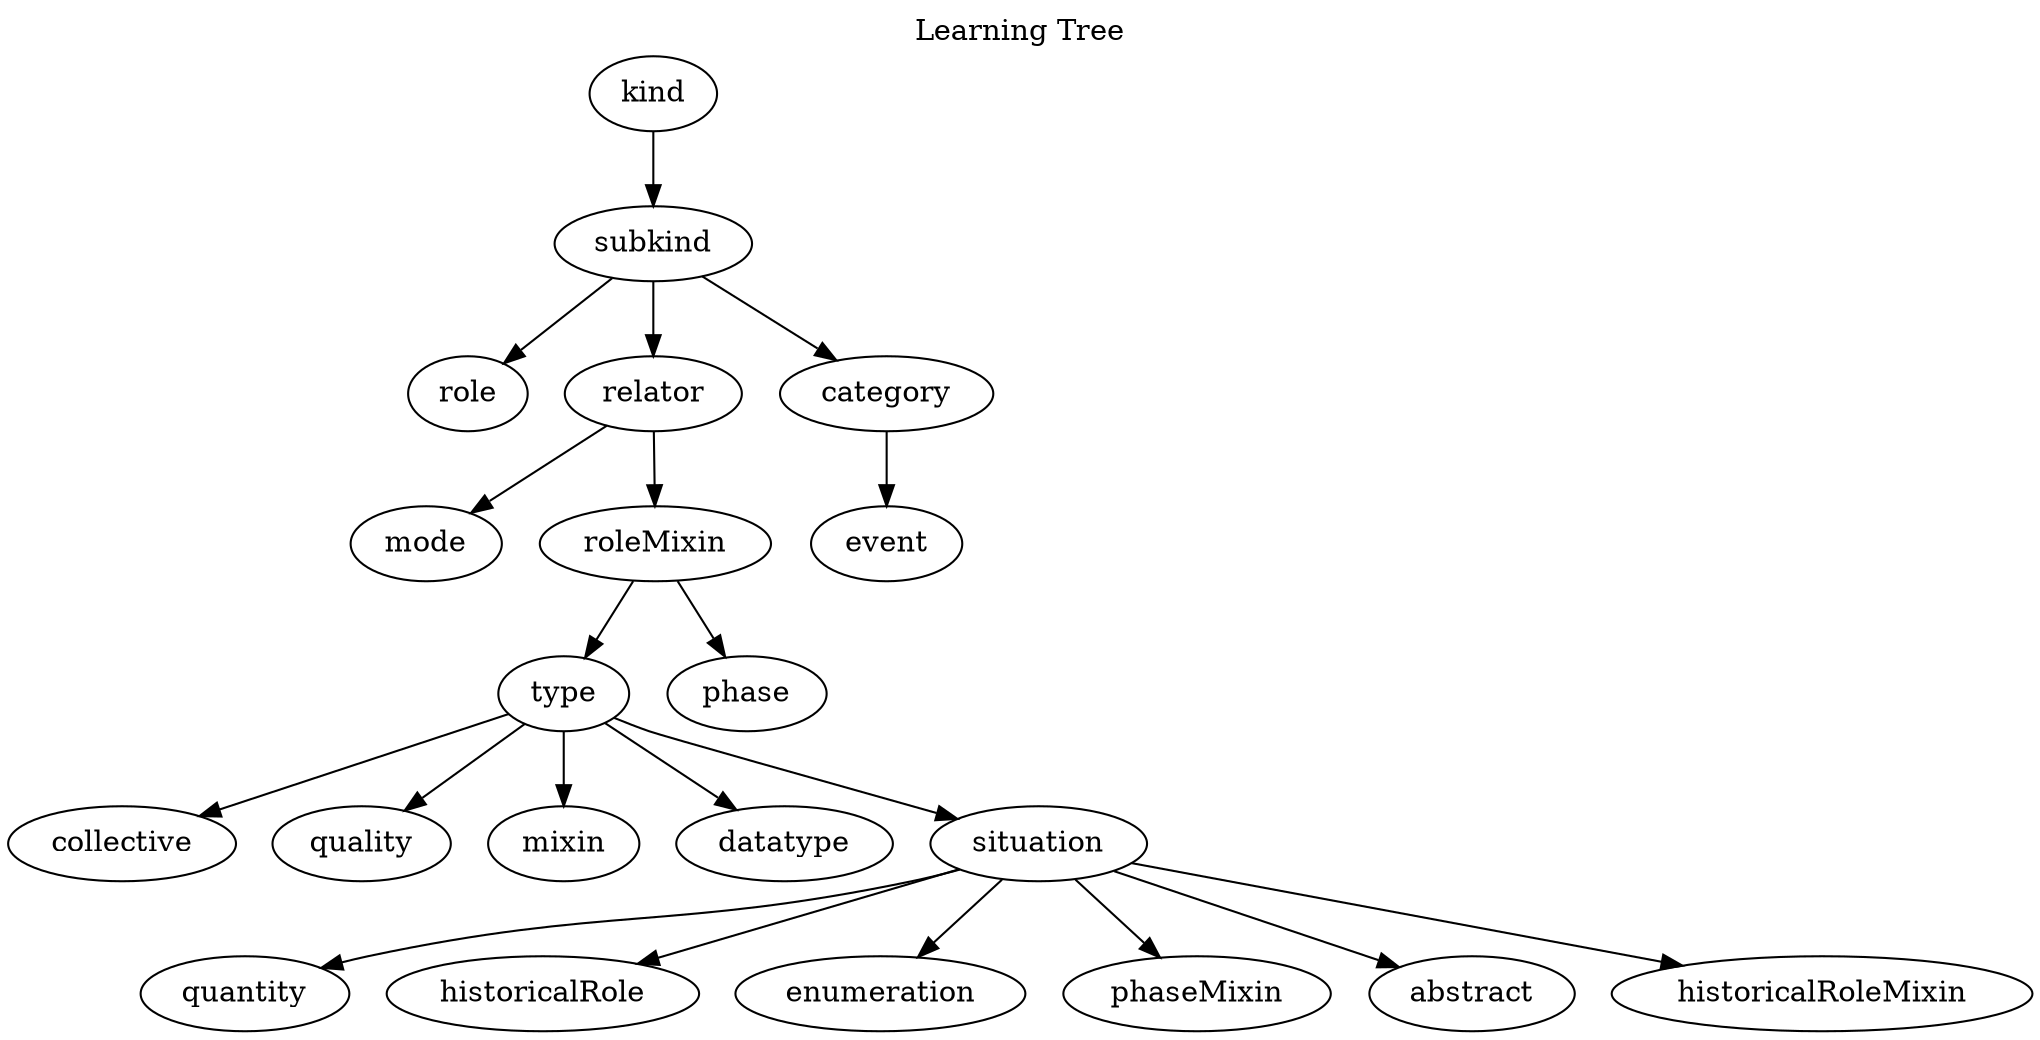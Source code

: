 strict digraph  {
label="Learning Tree";
labelloc=t;
labeljust=c;
kind;
subkind;
role;
relator;
category;
mode;
roleMixin;
event;
type;
phase;
collective;
quality;
mixin;
datatype;
situation;
quantity;
historicalRole;
enumeration;
phaseMixin;
abstract;
historicalRoleMixin;
kind -> subkind;
subkind -> role;
subkind -> relator;
subkind -> category;
relator -> mode;
relator -> roleMixin;
category -> event;
roleMixin -> type;
roleMixin -> phase;
type -> collective;
type -> quality;
type -> mixin;
type -> datatype;
type -> situation;
situation -> quantity;
situation -> historicalRole;
situation -> enumeration;
situation -> phaseMixin;
situation -> abstract;
situation -> historicalRoleMixin;
}
